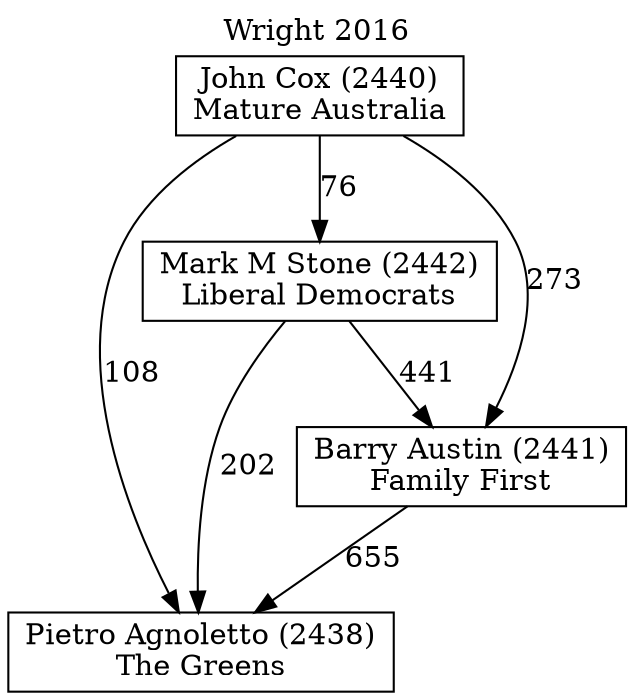 // House preference flow
digraph "Pietro Agnoletto (2438)_Wright_2016" {
	graph [label="Wright 2016" labelloc=t mclimit=10]
	node [shape=box]
	"Pietro Agnoletto (2438)" [label="Pietro Agnoletto (2438)
The Greens"]
	"Mark M Stone (2442)" [label="Mark M Stone (2442)
Liberal Democrats"]
	"Barry Austin (2441)" [label="Barry Austin (2441)
Family First"]
	"John Cox (2440)" [label="John Cox (2440)
Mature Australia"]
	"Mark M Stone (2442)" -> "Barry Austin (2441)" [label=441]
	"John Cox (2440)" -> "Barry Austin (2441)" [label=273]
	"John Cox (2440)" -> "Pietro Agnoletto (2438)" [label=108]
	"Mark M Stone (2442)" -> "Pietro Agnoletto (2438)" [label=202]
	"John Cox (2440)" -> "Mark M Stone (2442)" [label=76]
	"Barry Austin (2441)" -> "Pietro Agnoletto (2438)" [label=655]
}
